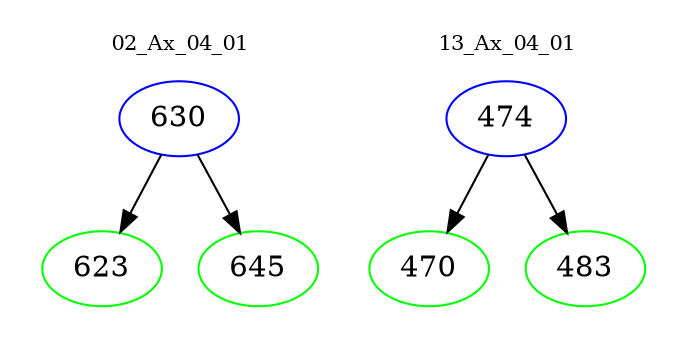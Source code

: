 digraph{
subgraph cluster_0 {
color = white
label = "02_Ax_04_01";
fontsize=10;
T0_630 [label="630", color="blue"]
T0_630 -> T0_623 [color="black"]
T0_623 [label="623", color="green"]
T0_630 -> T0_645 [color="black"]
T0_645 [label="645", color="green"]
}
subgraph cluster_1 {
color = white
label = "13_Ax_04_01";
fontsize=10;
T1_474 [label="474", color="blue"]
T1_474 -> T1_470 [color="black"]
T1_470 [label="470", color="green"]
T1_474 -> T1_483 [color="black"]
T1_483 [label="483", color="green"]
}
}
